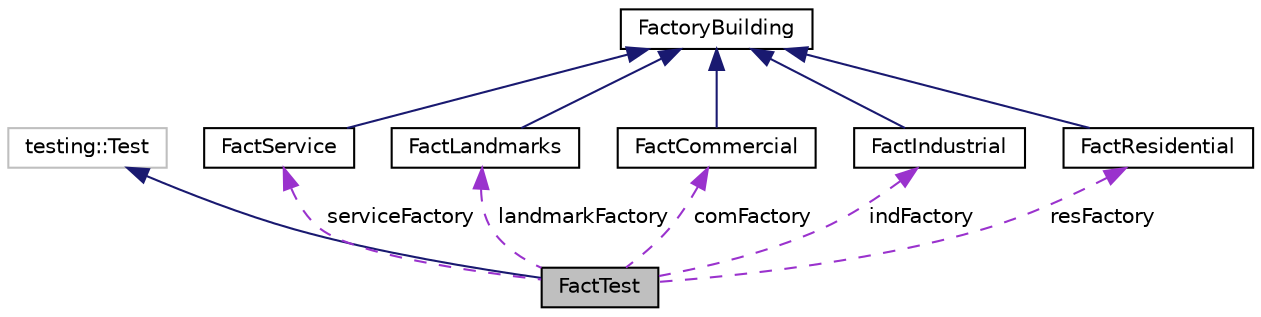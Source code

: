 digraph "FactTest"
{
 // LATEX_PDF_SIZE
  edge [fontname="Helvetica",fontsize="10",labelfontname="Helvetica",labelfontsize="10"];
  node [fontname="Helvetica",fontsize="10",shape=record];
  Node1 [label="FactTest",height=0.2,width=0.4,color="black", fillcolor="grey75", style="filled", fontcolor="black",tooltip=" "];
  Node2 -> Node1 [dir="back",color="midnightblue",fontsize="10",style="solid",fontname="Helvetica"];
  Node2 [label="testing::Test",height=0.2,width=0.4,color="grey75", fillcolor="white", style="filled",tooltip=" "];
  Node3 -> Node1 [dir="back",color="darkorchid3",fontsize="10",style="dashed",label=" serviceFactory" ,fontname="Helvetica"];
  Node3 [label="FactService",height=0.2,width=0.4,color="black", fillcolor="white", style="filled",URL="$classFactService.html",tooltip="Represents a factory that creates various service buildings."];
  Node4 -> Node3 [dir="back",color="midnightblue",fontsize="10",style="solid",fontname="Helvetica"];
  Node4 [label="FactoryBuilding",height=0.2,width=0.4,color="black", fillcolor="white", style="filled",URL="$classFactoryBuilding.html",tooltip="Abstract base class for building factories."];
  Node5 -> Node1 [dir="back",color="darkorchid3",fontsize="10",style="dashed",label=" landmarkFactory" ,fontname="Helvetica"];
  Node5 [label="FactLandmarks",height=0.2,width=0.4,color="black", fillcolor="white", style="filled",URL="$classFactLandmarks.html",tooltip="Factory class for creating landmark buildings."];
  Node4 -> Node5 [dir="back",color="midnightblue",fontsize="10",style="solid",fontname="Helvetica"];
  Node6 -> Node1 [dir="back",color="darkorchid3",fontsize="10",style="dashed",label=" comFactory" ,fontname="Helvetica"];
  Node6 [label="FactCommercial",height=0.2,width=0.4,color="black", fillcolor="white", style="filled",URL="$classFactCommercial.html",tooltip="Factory class for creating commercial buildings."];
  Node4 -> Node6 [dir="back",color="midnightblue",fontsize="10",style="solid",fontname="Helvetica"];
  Node7 -> Node1 [dir="back",color="darkorchid3",fontsize="10",style="dashed",label=" indFactory" ,fontname="Helvetica"];
  Node7 [label="FactIndustrial",height=0.2,width=0.4,color="black", fillcolor="white", style="filled",URL="$classFactIndustrial.html",tooltip="Factory class for creating industrial buildings."];
  Node4 -> Node7 [dir="back",color="midnightblue",fontsize="10",style="solid",fontname="Helvetica"];
  Node8 -> Node1 [dir="back",color="darkorchid3",fontsize="10",style="dashed",label=" resFactory" ,fontname="Helvetica"];
  Node8 [label="FactResidential",height=0.2,width=0.4,color="black", fillcolor="white", style="filled",URL="$classFactResidential.html",tooltip="Factory for creating residential buildings."];
  Node4 -> Node8 [dir="back",color="midnightblue",fontsize="10",style="solid",fontname="Helvetica"];
}
